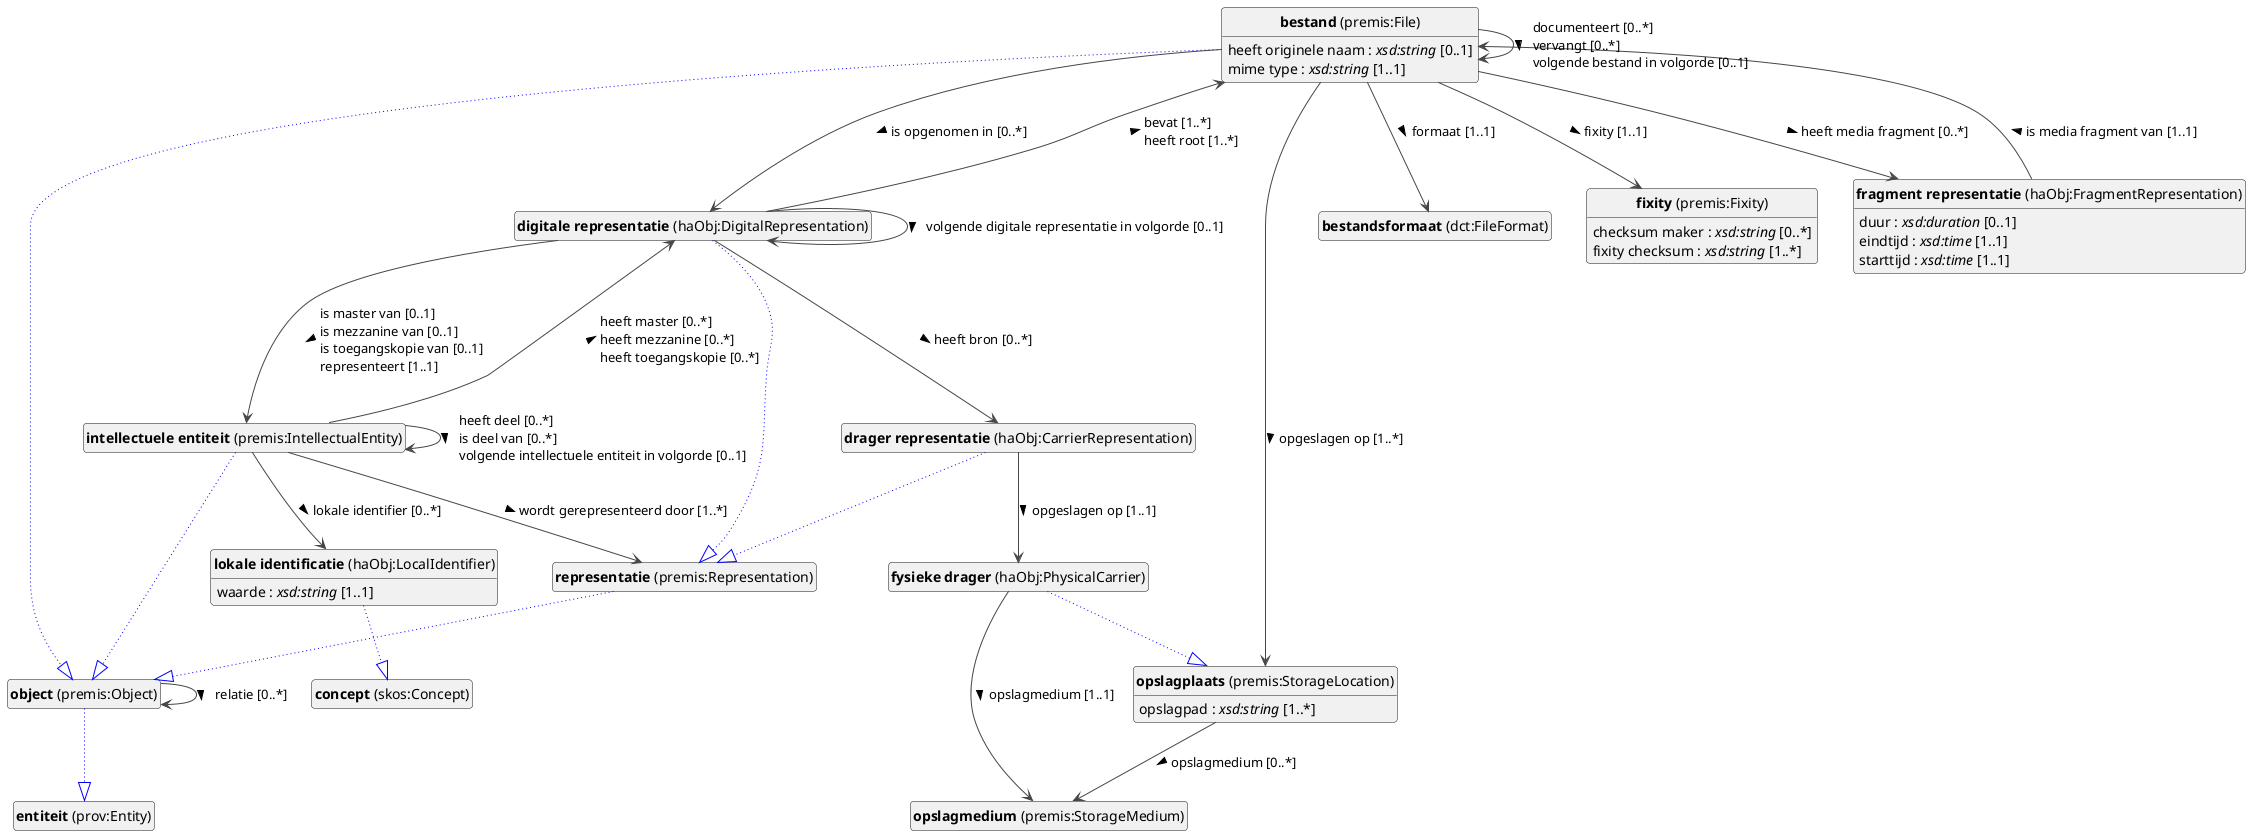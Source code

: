 @startuml
!theme vibrant
skinparam classFontSize 14
!define LIGHTORANGE
skinparam componentStyle uml2
skinparam wrapMessageWidth 1000
skinparam wrapWidth 1000
' skinparam ArrowColor #Maroon
' Remove shadows
skinparam shadowing false
'skinparam linetype polyline
skinparam ArrowMessageAlignment left
top to bottom direction


class "<b>bestand</b> (premis:File)" as premis_File [[#premis%3AFile]]
class "<b>object</b> (premis:Object)" as premis_Object [[#premis%3AObject]]
class "<b>bestandsformaat</b> (dct:FileFormat)" as dct_FileFormat [[#dct%3AFileFormat]]
class "<b>digitale representatie</b> (haObj:DigitalRepresentation)" as haObj_DigitalRepresentation [[#haObj%3ADigitalRepresentation]]
class "<b>representatie</b> (premis:Representation)" as premis_Representation [[#premis%3ARepresentation]]
class "<b>drager representatie</b> (haObj:CarrierRepresentation)" as haObj_CarrierRepresentation [[#haObj%3ACarrierRepresentation]]
class "<b>representatie</b> (premis:Representation)" as premis_Representation [[#premis%3ARepresentation]]
class "<b>fixity</b> (premis:Fixity)" as premis_Fixity [[#premis%3AFixity]]
class "<b>fragment representatie</b> (haObj:FragmentRepresentation)" as haObj_FragmentRepresentation [[#haObj%3AFragmentRepresentation]]
class "<b>fysieke drager</b> (haObj:PhysicalCarrier)" as haObj_PhysicalCarrier [[#haObj%3APhysicalCarrier]]
class "<b>opslagplaats</b> (premis:StorageLocation)" as premis_StorageLocation [[#premis%3AStorageLocation]]
class "<b>intellectuele entiteit</b> (premis:IntellectualEntity)" as premis_IntellectualEntity [[#premis%3AIntellectualEntity]]
class "<b>object</b> (premis:Object)" as premis_Object [[#premis%3AObject]]
class "<b>lokale identificatie</b> (haObj:LocalIdentifier)" as haObj_LocalIdentifier [[#haObj%3ALocalIdentifier]]
class "<b>concept</b> (skos:Concept)" as skos_Concept [[#skos%3AConcept]]
class "<b>object</b> (premis:Object)" as premis_Object [[#premis%3AObject]]
class "<b>entiteit</b> (prov:Entity)" as prov_Entity [[#prov%3AEntity]]
class "<b>opslagmedium</b> (premis:StorageMedium)" as premis_StorageMedium [[#premis%3AStorageMedium]]
class "<b>opslagplaats</b> (premis:StorageLocation)" as premis_StorageLocation [[#premis%3AStorageLocation]]
class "<b>representatie</b> (premis:Representation)" as premis_Representation [[#premis%3ARepresentation]]
class "<b>object</b> (premis:Object)" as premis_Object [[#premis%3AObject]]

premis_File --|> premis_Object #blue;line.dotted;text:blue

premis_File : heeft (bestands)grootte : <i>xsd:nonNegativeInteger</i> [1..1]
premis_File : heeft originele naam : <i>xsd:string</i> [0..1]
premis_File : mime type : <i>xsd:string</i> [1..1]
premis_File --> dct_FileFormat :formaat [1..1]  > 
premis_File --> haObj_DigitalRepresentation :is opgenomen in [0..*]  > 
premis_File --> haObj_FragmentRepresentation :heeft media fragment [0..*]  > 
premis_File --> premis_File :documenteert [0..*]  \lvervangt [0..*]  \lvolgende bestand in volgorde [0..1]  > 
premis_File --> premis_Fixity :fixity [1..1]  > 
premis_File --> premis_StorageLocation :opgeslagen op [1..*]  > 





haObj_DigitalRepresentation --|> premis_Representation #blue;line.dotted;text:blue

haObj_DigitalRepresentation --> haObj_CarrierRepresentation :heeft bron [0..*]  > 
haObj_DigitalRepresentation --> haObj_DigitalRepresentation :volgende digitale representatie in volgorde [0..1]  > 
haObj_DigitalRepresentation --> premis_File :bevat [1..*]  \lheeft root [1..*]  > 
haObj_DigitalRepresentation --> premis_IntellectualEntity :is master van [0..1]  \lis mezzanine van [0..1]  \lis toegangskopie van [0..1]  \lrepresenteert [1..1]  > 

haObj_CarrierRepresentation --|> premis_Representation #blue;line.dotted;text:blue

haObj_CarrierRepresentation --> haObj_PhysicalCarrier :opgeslagen op [1..1]  > 


premis_Fixity : checksum maker : <i>xsd:string</i> [0..*]
premis_Fixity : fixity checksum : <i>xsd:string</i> [1..*]



haObj_FragmentRepresentation : duur : <i>xsd:duration</i> [0..1]
haObj_FragmentRepresentation : eindtijd : <i>xsd:time</i> [1..1]
haObj_FragmentRepresentation : starttijd : <i>xsd:time</i> [1..1]
haObj_FragmentRepresentation --> premis_File :is media fragment van [1..1]  > 



haObj_PhysicalCarrier --|> premis_StorageLocation #blue;line.dotted;text:blue

haObj_PhysicalCarrier --> premis_StorageMedium :opslagmedium [1..1]  > 

premis_IntellectualEntity --|> premis_Object #blue;line.dotted;text:blue

premis_IntellectualEntity --> haObj_DigitalRepresentation :heeft master [0..*]  \lheeft mezzanine [0..*]  \lheeft toegangskopie [0..*]  > 
premis_IntellectualEntity --> haObj_LocalIdentifier :lokale identifier [0..*]  > 
premis_IntellectualEntity --> premis_IntellectualEntity :heeft deel [0..*]  \lis deel van [0..*]  \lvolgende intellectuele entiteit in volgorde [0..1]  > 
premis_IntellectualEntity --> premis_Representation :wordt gerepresenteerd door [1..*]  > 

haObj_LocalIdentifier --|> skos_Concept #blue;line.dotted;text:blue

haObj_LocalIdentifier : waarde : <i>xsd:string</i> [1..1]


premis_Object --|> prov_Entity #blue;line.dotted;text:blue

premis_Object --> premis_Object :relatie [0..*]  > 




premis_StorageLocation : opslagpad : <i>xsd:string</i> [1..*]
premis_StorageLocation --> premis_StorageMedium :opslagmedium [0..*]  > 


premis_Representation --|> premis_Object #blue;line.dotted;text:blue



hide circle
hide methods
hide empty members
@enduml


